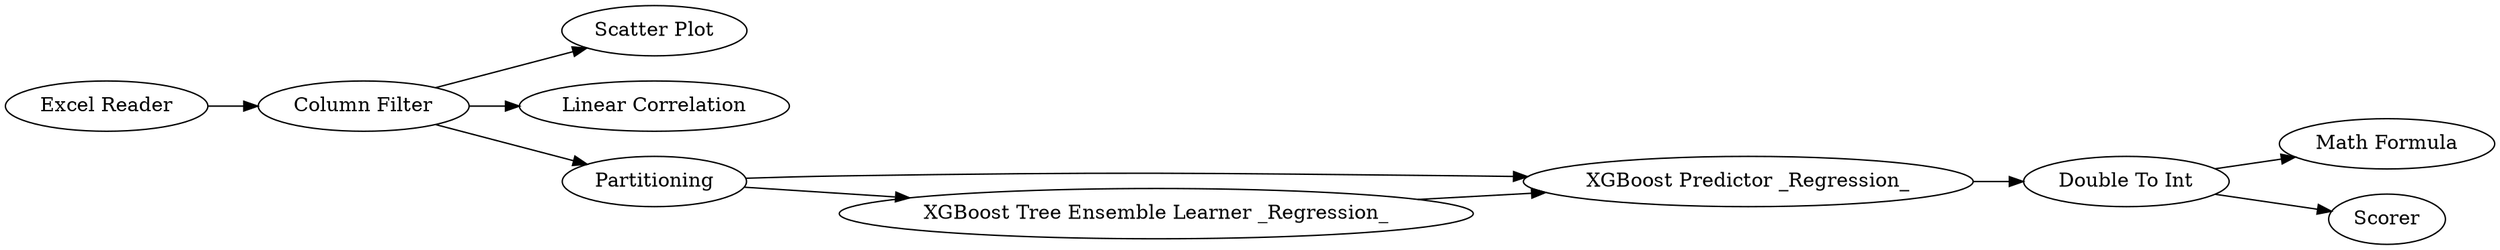 digraph {
	11 -> 15
	20 -> 21
	7 -> 11
	20 -> 19
	11 -> 14
	11 -> 17
	18 -> 20
	17 -> 16
	17 -> 18
	16 -> 18
	16 [label="XGBoost Tree Ensemble Learner _Regression_"]
	20 [label="Double To Int"]
	7 [label="Excel Reader"]
	11 [label="Column Filter"]
	18 [label="XGBoost Predictor _Regression_"]
	21 [label="Math Formula"]
	15 [label="Scatter Plot"]
	14 [label="Linear Correlation"]
	17 [label=Partitioning]
	19 [label=Scorer]
	rankdir=LR
}

